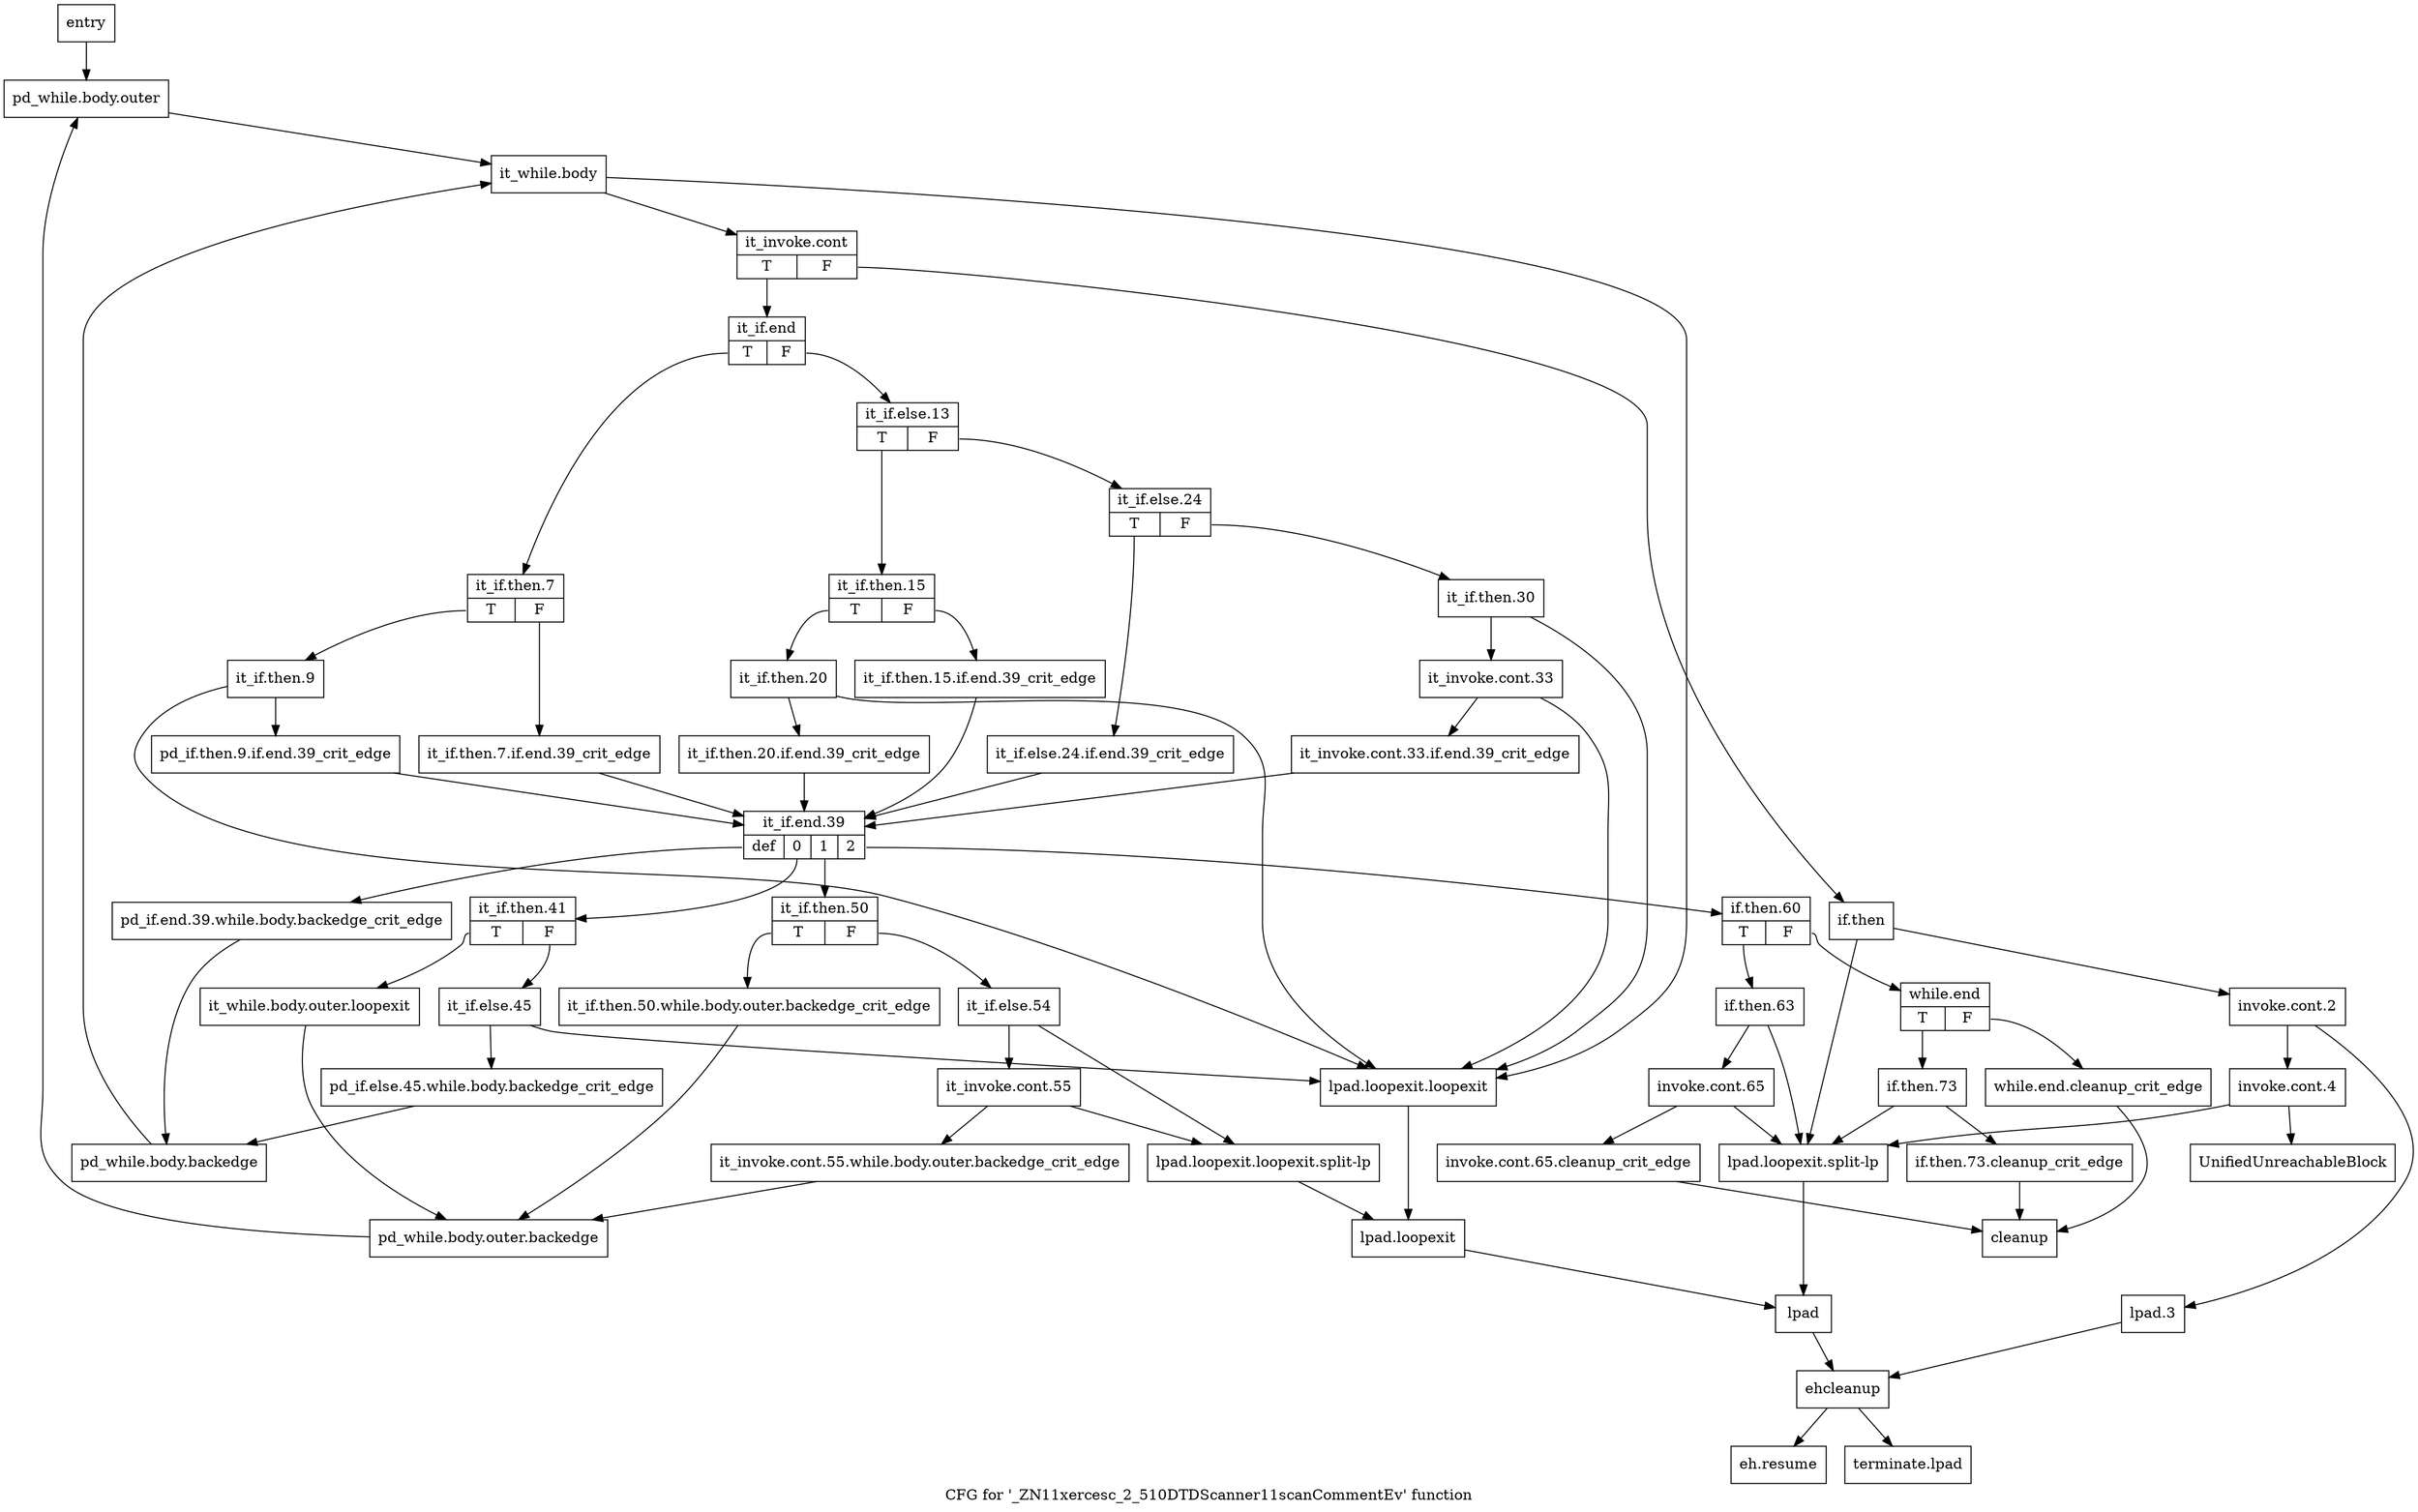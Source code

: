 digraph "CFG for '_ZN11xercesc_2_510DTDScanner11scanCommentEv' function" {
	label="CFG for '_ZN11xercesc_2_510DTDScanner11scanCommentEv' function";

	Node0x31773c0 [shape=record,label="{entry}"];
	Node0x31773c0 -> Node0x3177460;
	Node0x3177410 [shape=record,label="{it_while.body.outer.loopexit}"];
	Node0x3177410 -> Node0x318e6f0;
	Node0x3177460 [shape=record,label="{pd_while.body.outer}"];
	Node0x3177460 -> Node0x31774b0;
	Node0x31774b0 [shape=record,label="{it_while.body}"];
	Node0x31774b0 -> Node0x3177500;
	Node0x31774b0 -> Node0x318dde0;
	Node0x3177500 [shape=record,label="{it_invoke.cont|{<s0>T|<s1>F}}"];
	Node0x3177500:s0 -> Node0x318dfc0;
	Node0x3177500:s1 -> Node0x3177550;
	Node0x3177550 [shape=record,label="{if.then}"];
	Node0x3177550 -> Node0x318dd40;
	Node0x3177550 -> Node0x318ded0;
	Node0x318dd40 [shape=record,label="{invoke.cont.2}"];
	Node0x318dd40 -> Node0x318dd90;
	Node0x318dd40 -> Node0x318df70;
	Node0x318dd90 [shape=record,label="{invoke.cont.4}"];
	Node0x318dd90 -> Node0x318ebf0;
	Node0x318dd90 -> Node0x318ded0;
	Node0x318dde0 [shape=record,label="{lpad.loopexit.loopexit}"];
	Node0x318dde0 -> Node0x318de80;
	Node0x318de30 [shape=record,label="{lpad.loopexit.loopexit.split-lp}"];
	Node0x318de30 -> Node0x318de80;
	Node0x318de80 [shape=record,label="{lpad.loopexit}"];
	Node0x318de80 -> Node0x318df20;
	Node0x318ded0 [shape=record,label="{lpad.loopexit.split-lp}"];
	Node0x318ded0 -> Node0x318df20;
	Node0x318df20 [shape=record,label="{lpad}"];
	Node0x318df20 -> Node0x318eb00;
	Node0x318df70 [shape=record,label="{lpad.3}"];
	Node0x318df70 -> Node0x318eb00;
	Node0x318dfc0 [shape=record,label="{it_if.end|{<s0>T|<s1>F}}"];
	Node0x318dfc0:s0 -> Node0x318e010;
	Node0x318dfc0:s1 -> Node0x318e150;
	Node0x318e010 [shape=record,label="{it_if.then.7|{<s0>T|<s1>F}}"];
	Node0x318e010:s0 -> Node0x318e0b0;
	Node0x318e010:s1 -> Node0x318e060;
	Node0x318e060 [shape=record,label="{it_if.then.7.if.end.39_crit_edge}"];
	Node0x318e060 -> Node0x318e470;
	Node0x318e0b0 [shape=record,label="{it_if.then.9}"];
	Node0x318e0b0 -> Node0x318e100;
	Node0x318e0b0 -> Node0x318dde0;
	Node0x318e100 [shape=record,label="{pd_if.then.9.if.end.39_crit_edge}"];
	Node0x318e100 -> Node0x318e470;
	Node0x318e150 [shape=record,label="{it_if.else.13|{<s0>T|<s1>F}}"];
	Node0x318e150:s0 -> Node0x318e1a0;
	Node0x318e150:s1 -> Node0x318e2e0;
	Node0x318e1a0 [shape=record,label="{it_if.then.15|{<s0>T|<s1>F}}"];
	Node0x318e1a0:s0 -> Node0x318e240;
	Node0x318e1a0:s1 -> Node0x318e1f0;
	Node0x318e1f0 [shape=record,label="{it_if.then.15.if.end.39_crit_edge}"];
	Node0x318e1f0 -> Node0x318e470;
	Node0x318e240 [shape=record,label="{it_if.then.20}"];
	Node0x318e240 -> Node0x318e290;
	Node0x318e240 -> Node0x318dde0;
	Node0x318e290 [shape=record,label="{it_if.then.20.if.end.39_crit_edge}"];
	Node0x318e290 -> Node0x318e470;
	Node0x318e2e0 [shape=record,label="{it_if.else.24|{<s0>T|<s1>F}}"];
	Node0x318e2e0:s0 -> Node0x318e330;
	Node0x318e2e0:s1 -> Node0x318e380;
	Node0x318e330 [shape=record,label="{it_if.else.24.if.end.39_crit_edge}"];
	Node0x318e330 -> Node0x318e470;
	Node0x318e380 [shape=record,label="{it_if.then.30}"];
	Node0x318e380 -> Node0x318e3d0;
	Node0x318e380 -> Node0x318dde0;
	Node0x318e3d0 [shape=record,label="{it_invoke.cont.33}"];
	Node0x318e3d0 -> Node0x318e420;
	Node0x318e3d0 -> Node0x318dde0;
	Node0x318e420 [shape=record,label="{it_invoke.cont.33.if.end.39_crit_edge}"];
	Node0x318e420 -> Node0x318e470;
	Node0x318e470 [shape=record,label="{it_if.end.39|{<s0>def|<s1>0|<s2>1|<s3>2}}"];
	Node0x318e470:s0 -> Node0x318e4c0;
	Node0x318e470:s1 -> Node0x318e560;
	Node0x318e470:s2 -> Node0x318e650;
	Node0x318e470:s3 -> Node0x318e830;
	Node0x318e4c0 [shape=record,label="{pd_if.end.39.while.body.backedge_crit_edge}"];
	Node0x318e4c0 -> Node0x318e510;
	Node0x318e510 [shape=record,label="{pd_while.body.backedge}"];
	Node0x318e510 -> Node0x31774b0;
	Node0x318e560 [shape=record,label="{it_if.then.41|{<s0>T|<s1>F}}"];
	Node0x318e560:s0 -> Node0x3177410;
	Node0x318e560:s1 -> Node0x318e5b0;
	Node0x318e5b0 [shape=record,label="{it_if.else.45}"];
	Node0x318e5b0 -> Node0x318e600;
	Node0x318e5b0 -> Node0x318dde0;
	Node0x318e600 [shape=record,label="{pd_if.else.45.while.body.backedge_crit_edge}"];
	Node0x318e600 -> Node0x318e510;
	Node0x318e650 [shape=record,label="{it_if.then.50|{<s0>T|<s1>F}}"];
	Node0x318e650:s0 -> Node0x318e6a0;
	Node0x318e650:s1 -> Node0x318e740;
	Node0x318e6a0 [shape=record,label="{it_if.then.50.while.body.outer.backedge_crit_edge}"];
	Node0x318e6a0 -> Node0x318e6f0;
	Node0x318e6f0 [shape=record,label="{pd_while.body.outer.backedge}"];
	Node0x318e6f0 -> Node0x3177460;
	Node0x318e740 [shape=record,label="{it_if.else.54}"];
	Node0x318e740 -> Node0x318e790;
	Node0x318e740 -> Node0x318de30;
	Node0x318e790 [shape=record,label="{it_invoke.cont.55}"];
	Node0x318e790 -> Node0x318e7e0;
	Node0x318e790 -> Node0x318de30;
	Node0x318e7e0 [shape=record,label="{it_invoke.cont.55.while.body.outer.backedge_crit_edge}"];
	Node0x318e7e0 -> Node0x318e6f0;
	Node0x318e830 [shape=record,label="{if.then.60|{<s0>T|<s1>F}}"];
	Node0x318e830:s0 -> Node0x318e880;
	Node0x318e830:s1 -> Node0x318e970;
	Node0x318e880 [shape=record,label="{if.then.63}"];
	Node0x318e880 -> Node0x318e8d0;
	Node0x318e880 -> Node0x318ded0;
	Node0x318e8d0 [shape=record,label="{invoke.cont.65}"];
	Node0x318e8d0 -> Node0x318e920;
	Node0x318e8d0 -> Node0x318ded0;
	Node0x318e920 [shape=record,label="{invoke.cont.65.cleanup_crit_edge}"];
	Node0x318e920 -> Node0x318eab0;
	Node0x318e970 [shape=record,label="{while.end|{<s0>T|<s1>F}}"];
	Node0x318e970:s0 -> Node0x318ea10;
	Node0x318e970:s1 -> Node0x318e9c0;
	Node0x318e9c0 [shape=record,label="{while.end.cleanup_crit_edge}"];
	Node0x318e9c0 -> Node0x318eab0;
	Node0x318ea10 [shape=record,label="{if.then.73}"];
	Node0x318ea10 -> Node0x318ea60;
	Node0x318ea10 -> Node0x318ded0;
	Node0x318ea60 [shape=record,label="{if.then.73.cleanup_crit_edge}"];
	Node0x318ea60 -> Node0x318eab0;
	Node0x318eab0 [shape=record,label="{cleanup}"];
	Node0x318eb00 [shape=record,label="{ehcleanup}"];
	Node0x318eb00 -> Node0x318eb50;
	Node0x318eb00 -> Node0x318eba0;
	Node0x318eb50 [shape=record,label="{eh.resume}"];
	Node0x318eba0 [shape=record,label="{terminate.lpad}"];
	Node0x318ebf0 [shape=record,label="{UnifiedUnreachableBlock}"];
}
